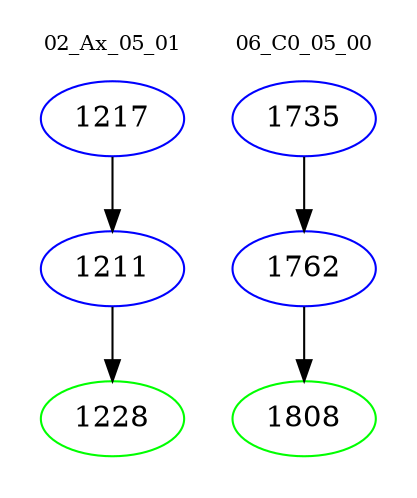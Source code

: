 digraph{
subgraph cluster_0 {
color = white
label = "02_Ax_05_01";
fontsize=10;
T0_1217 [label="1217", color="blue"]
T0_1217 -> T0_1211 [color="black"]
T0_1211 [label="1211", color="blue"]
T0_1211 -> T0_1228 [color="black"]
T0_1228 [label="1228", color="green"]
}
subgraph cluster_1 {
color = white
label = "06_C0_05_00";
fontsize=10;
T1_1735 [label="1735", color="blue"]
T1_1735 -> T1_1762 [color="black"]
T1_1762 [label="1762", color="blue"]
T1_1762 -> T1_1808 [color="black"]
T1_1808 [label="1808", color="green"]
}
}
